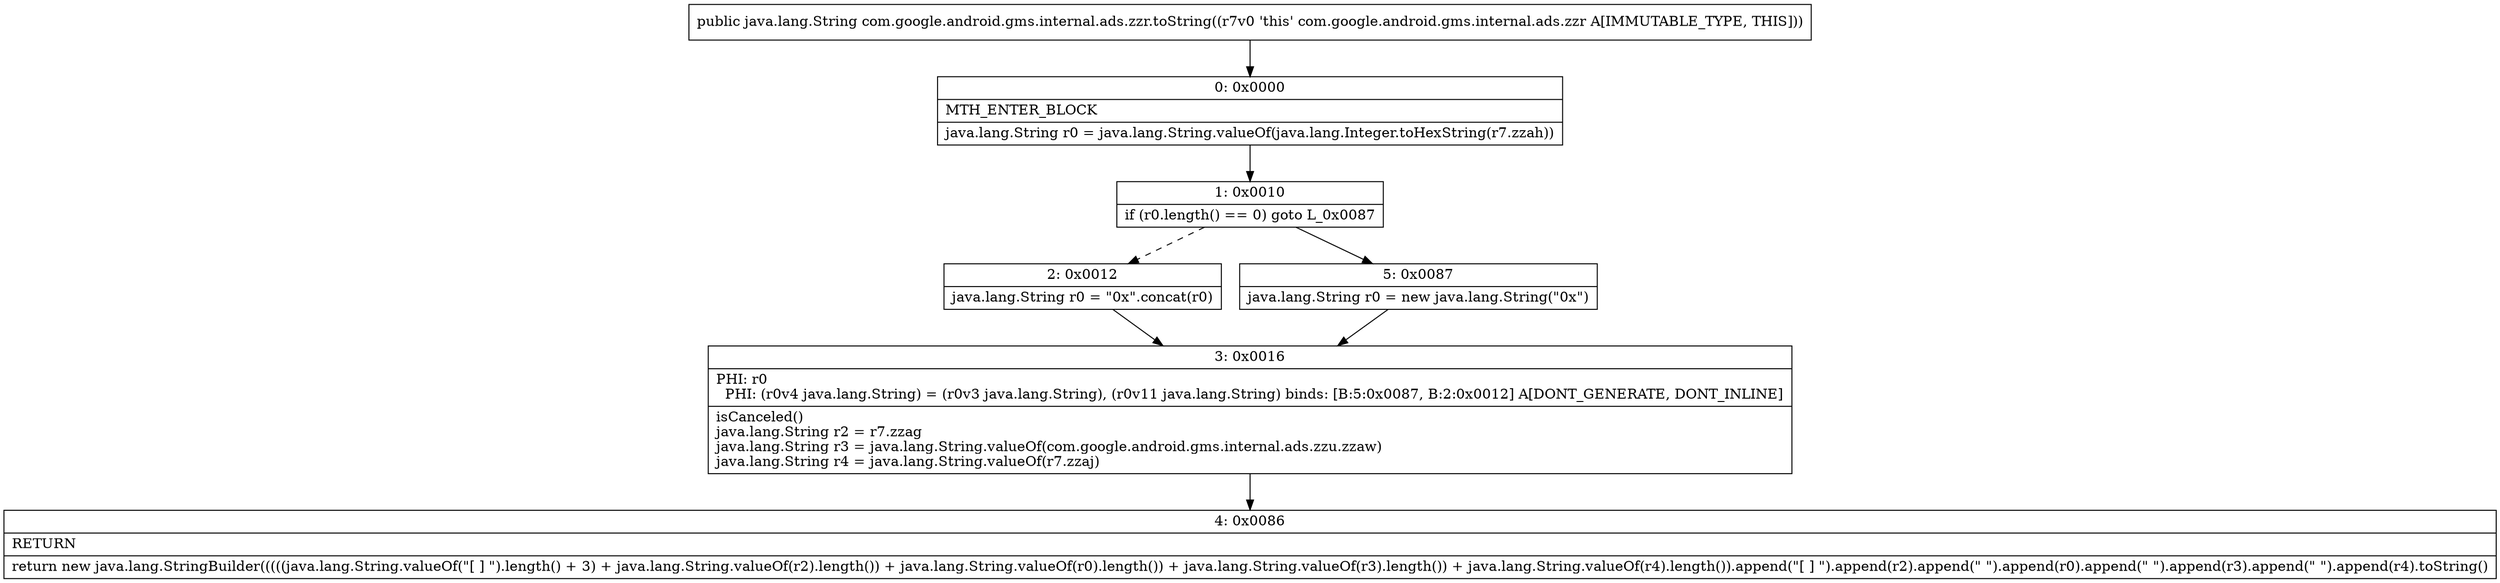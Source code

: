 digraph "CFG forcom.google.android.gms.internal.ads.zzr.toString()Ljava\/lang\/String;" {
Node_0 [shape=record,label="{0\:\ 0x0000|MTH_ENTER_BLOCK\l|java.lang.String r0 = java.lang.String.valueOf(java.lang.Integer.toHexString(r7.zzah))\l}"];
Node_1 [shape=record,label="{1\:\ 0x0010|if (r0.length() == 0) goto L_0x0087\l}"];
Node_2 [shape=record,label="{2\:\ 0x0012|java.lang.String r0 = \"0x\".concat(r0)\l}"];
Node_3 [shape=record,label="{3\:\ 0x0016|PHI: r0 \l  PHI: (r0v4 java.lang.String) = (r0v3 java.lang.String), (r0v11 java.lang.String) binds: [B:5:0x0087, B:2:0x0012] A[DONT_GENERATE, DONT_INLINE]\l|isCanceled()\ljava.lang.String r2 = r7.zzag\ljava.lang.String r3 = java.lang.String.valueOf(com.google.android.gms.internal.ads.zzu.zzaw)\ljava.lang.String r4 = java.lang.String.valueOf(r7.zzaj)\l}"];
Node_4 [shape=record,label="{4\:\ 0x0086|RETURN\l|return new java.lang.StringBuilder(((((java.lang.String.valueOf(\"[ ] \").length() + 3) + java.lang.String.valueOf(r2).length()) + java.lang.String.valueOf(r0).length()) + java.lang.String.valueOf(r3).length()) + java.lang.String.valueOf(r4).length()).append(\"[ ] \").append(r2).append(\" \").append(r0).append(\" \").append(r3).append(\" \").append(r4).toString()\l}"];
Node_5 [shape=record,label="{5\:\ 0x0087|java.lang.String r0 = new java.lang.String(\"0x\")\l}"];
MethodNode[shape=record,label="{public java.lang.String com.google.android.gms.internal.ads.zzr.toString((r7v0 'this' com.google.android.gms.internal.ads.zzr A[IMMUTABLE_TYPE, THIS])) }"];
MethodNode -> Node_0;
Node_0 -> Node_1;
Node_1 -> Node_2[style=dashed];
Node_1 -> Node_5;
Node_2 -> Node_3;
Node_3 -> Node_4;
Node_5 -> Node_3;
}

